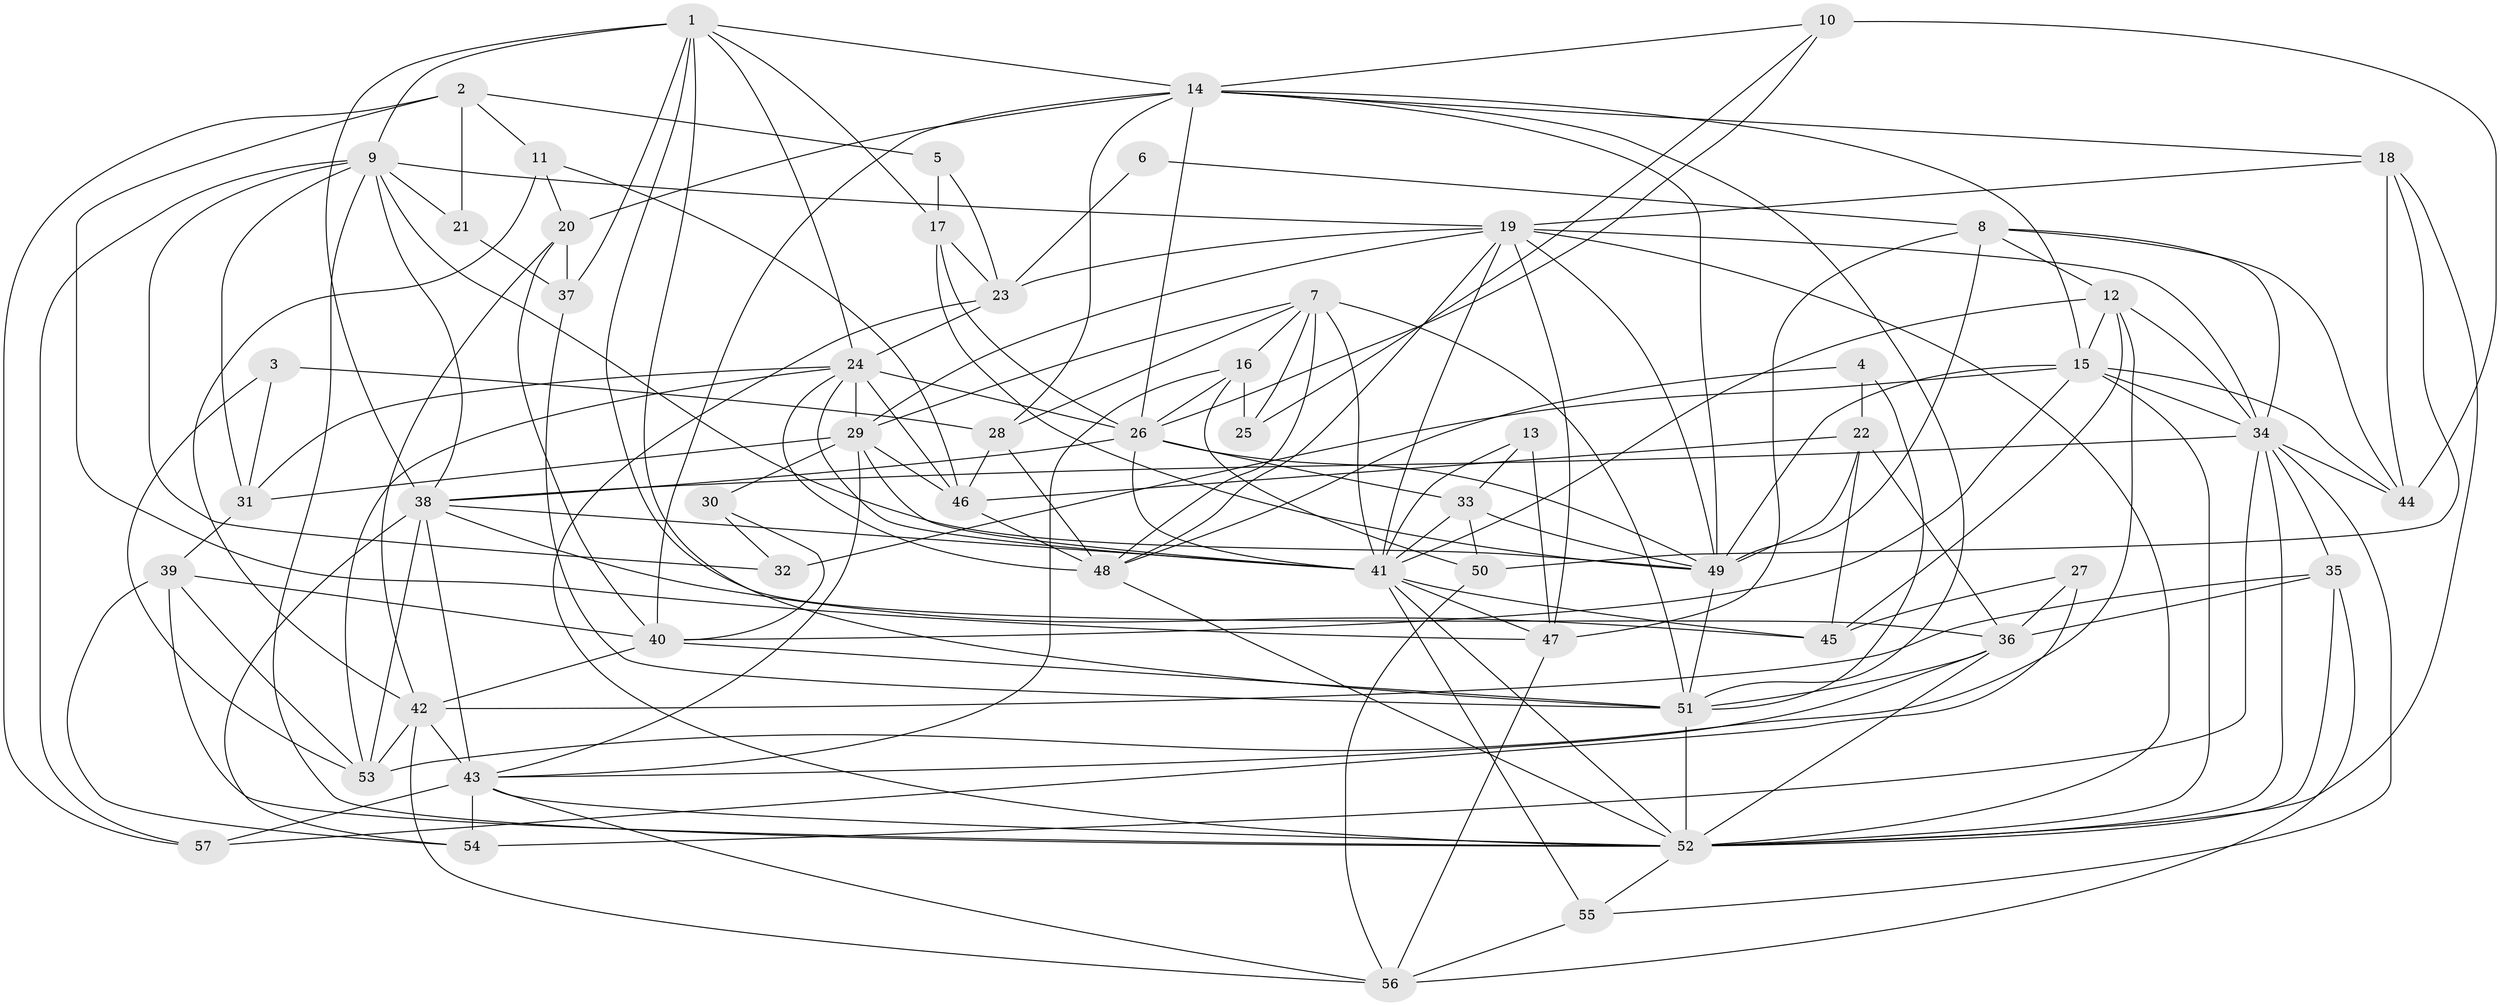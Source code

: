 // original degree distribution, {5: 0.24822695035460993, 3: 0.22695035460992907, 2: 0.16312056737588654, 7: 0.04964539007092199, 4: 0.24113475177304963, 6: 0.06382978723404255, 8: 0.0070921985815602835}
// Generated by graph-tools (version 1.1) at 2025/37/03/04/25 23:37:03]
// undirected, 57 vertices, 172 edges
graph export_dot {
  node [color=gray90,style=filled];
  1;
  2;
  3;
  4;
  5;
  6;
  7;
  8;
  9;
  10;
  11;
  12;
  13;
  14;
  15;
  16;
  17;
  18;
  19;
  20;
  21;
  22;
  23;
  24;
  25;
  26;
  27;
  28;
  29;
  30;
  31;
  32;
  33;
  34;
  35;
  36;
  37;
  38;
  39;
  40;
  41;
  42;
  43;
  44;
  45;
  46;
  47;
  48;
  49;
  50;
  51;
  52;
  53;
  54;
  55;
  56;
  57;
  1 -- 9 [weight=1.0];
  1 -- 14 [weight=1.0];
  1 -- 17 [weight=1.0];
  1 -- 24 [weight=1.0];
  1 -- 36 [weight=1.0];
  1 -- 37 [weight=2.0];
  1 -- 38 [weight=1.0];
  1 -- 51 [weight=1.0];
  2 -- 5 [weight=1.0];
  2 -- 11 [weight=1.0];
  2 -- 21 [weight=1.0];
  2 -- 47 [weight=1.0];
  2 -- 57 [weight=1.0];
  3 -- 28 [weight=1.0];
  3 -- 31 [weight=1.0];
  3 -- 53 [weight=1.0];
  4 -- 22 [weight=1.0];
  4 -- 48 [weight=1.0];
  4 -- 51 [weight=1.0];
  5 -- 17 [weight=1.0];
  5 -- 23 [weight=1.0];
  6 -- 8 [weight=1.0];
  6 -- 23 [weight=1.0];
  7 -- 16 [weight=1.0];
  7 -- 25 [weight=1.0];
  7 -- 28 [weight=1.0];
  7 -- 29 [weight=1.0];
  7 -- 41 [weight=2.0];
  7 -- 48 [weight=1.0];
  7 -- 51 [weight=1.0];
  8 -- 12 [weight=1.0];
  8 -- 34 [weight=1.0];
  8 -- 44 [weight=1.0];
  8 -- 47 [weight=1.0];
  8 -- 49 [weight=2.0];
  9 -- 19 [weight=1.0];
  9 -- 21 [weight=1.0];
  9 -- 31 [weight=1.0];
  9 -- 32 [weight=2.0];
  9 -- 38 [weight=1.0];
  9 -- 49 [weight=2.0];
  9 -- 52 [weight=1.0];
  9 -- 57 [weight=1.0];
  10 -- 14 [weight=1.0];
  10 -- 25 [weight=1.0];
  10 -- 26 [weight=1.0];
  10 -- 44 [weight=1.0];
  11 -- 20 [weight=1.0];
  11 -- 42 [weight=1.0];
  11 -- 46 [weight=1.0];
  12 -- 15 [weight=1.0];
  12 -- 34 [weight=1.0];
  12 -- 41 [weight=1.0];
  12 -- 45 [weight=1.0];
  12 -- 53 [weight=1.0];
  13 -- 33 [weight=1.0];
  13 -- 41 [weight=1.0];
  13 -- 47 [weight=1.0];
  14 -- 15 [weight=1.0];
  14 -- 18 [weight=1.0];
  14 -- 20 [weight=2.0];
  14 -- 26 [weight=1.0];
  14 -- 28 [weight=1.0];
  14 -- 40 [weight=1.0];
  14 -- 49 [weight=1.0];
  14 -- 51 [weight=1.0];
  15 -- 32 [weight=1.0];
  15 -- 34 [weight=1.0];
  15 -- 40 [weight=1.0];
  15 -- 44 [weight=1.0];
  15 -- 49 [weight=1.0];
  15 -- 52 [weight=1.0];
  16 -- 25 [weight=1.0];
  16 -- 26 [weight=1.0];
  16 -- 43 [weight=1.0];
  16 -- 50 [weight=1.0];
  17 -- 23 [weight=1.0];
  17 -- 26 [weight=1.0];
  17 -- 49 [weight=1.0];
  18 -- 19 [weight=1.0];
  18 -- 44 [weight=1.0];
  18 -- 50 [weight=1.0];
  18 -- 52 [weight=1.0];
  19 -- 23 [weight=2.0];
  19 -- 29 [weight=1.0];
  19 -- 34 [weight=2.0];
  19 -- 41 [weight=1.0];
  19 -- 47 [weight=1.0];
  19 -- 48 [weight=1.0];
  19 -- 49 [weight=1.0];
  19 -- 52 [weight=1.0];
  20 -- 37 [weight=1.0];
  20 -- 40 [weight=1.0];
  20 -- 42 [weight=1.0];
  21 -- 37 [weight=1.0];
  22 -- 36 [weight=1.0];
  22 -- 45 [weight=1.0];
  22 -- 46 [weight=1.0];
  22 -- 49 [weight=1.0];
  23 -- 24 [weight=2.0];
  23 -- 52 [weight=1.0];
  24 -- 26 [weight=3.0];
  24 -- 29 [weight=2.0];
  24 -- 31 [weight=1.0];
  24 -- 41 [weight=1.0];
  24 -- 46 [weight=2.0];
  24 -- 48 [weight=2.0];
  24 -- 53 [weight=1.0];
  26 -- 33 [weight=1.0];
  26 -- 38 [weight=1.0];
  26 -- 41 [weight=1.0];
  26 -- 49 [weight=1.0];
  27 -- 36 [weight=1.0];
  27 -- 45 [weight=1.0];
  27 -- 57 [weight=1.0];
  28 -- 46 [weight=2.0];
  28 -- 48 [weight=1.0];
  29 -- 30 [weight=1.0];
  29 -- 31 [weight=1.0];
  29 -- 41 [weight=1.0];
  29 -- 43 [weight=1.0];
  29 -- 46 [weight=1.0];
  30 -- 32 [weight=1.0];
  30 -- 40 [weight=1.0];
  31 -- 39 [weight=1.0];
  33 -- 41 [weight=1.0];
  33 -- 49 [weight=1.0];
  33 -- 50 [weight=1.0];
  34 -- 35 [weight=1.0];
  34 -- 38 [weight=1.0];
  34 -- 44 [weight=1.0];
  34 -- 52 [weight=1.0];
  34 -- 54 [weight=2.0];
  34 -- 55 [weight=1.0];
  35 -- 36 [weight=1.0];
  35 -- 42 [weight=2.0];
  35 -- 52 [weight=1.0];
  35 -- 56 [weight=1.0];
  36 -- 43 [weight=1.0];
  36 -- 51 [weight=1.0];
  36 -- 52 [weight=2.0];
  37 -- 51 [weight=1.0];
  38 -- 41 [weight=1.0];
  38 -- 43 [weight=1.0];
  38 -- 45 [weight=1.0];
  38 -- 53 [weight=2.0];
  38 -- 54 [weight=1.0];
  39 -- 40 [weight=1.0];
  39 -- 52 [weight=1.0];
  39 -- 53 [weight=1.0];
  39 -- 54 [weight=1.0];
  40 -- 42 [weight=1.0];
  40 -- 51 [weight=1.0];
  41 -- 45 [weight=1.0];
  41 -- 47 [weight=1.0];
  41 -- 52 [weight=1.0];
  41 -- 55 [weight=1.0];
  42 -- 43 [weight=2.0];
  42 -- 53 [weight=1.0];
  42 -- 56 [weight=1.0];
  43 -- 52 [weight=1.0];
  43 -- 54 [weight=1.0];
  43 -- 56 [weight=1.0];
  43 -- 57 [weight=1.0];
  46 -- 48 [weight=2.0];
  47 -- 56 [weight=1.0];
  48 -- 52 [weight=1.0];
  49 -- 51 [weight=1.0];
  50 -- 56 [weight=1.0];
  51 -- 52 [weight=1.0];
  52 -- 55 [weight=1.0];
  55 -- 56 [weight=1.0];
}
